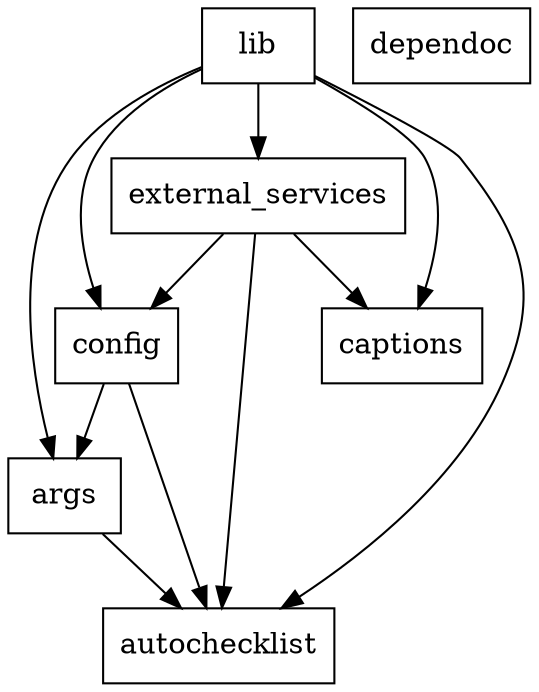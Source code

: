 digraph G {
    "args" [shape="rect"];
    "args" -> {"autochecklist"};
    "autochecklist" [shape="rect"];
    "autochecklist" -> {};
    "captions" [shape="rect"];
    "captions" -> {};
    "config" [shape="rect"];
    "config" -> {"args", "autochecklist"};
    "dependoc" [shape="rect"];
    "dependoc" -> {};
    "external_services" [shape="rect"];
    "external_services" -> {"autochecklist", "captions", "config"};
    "lib" [shape="rect"];
    "lib" -> {"args", "autochecklist", "captions", "config", "external_services"};
}